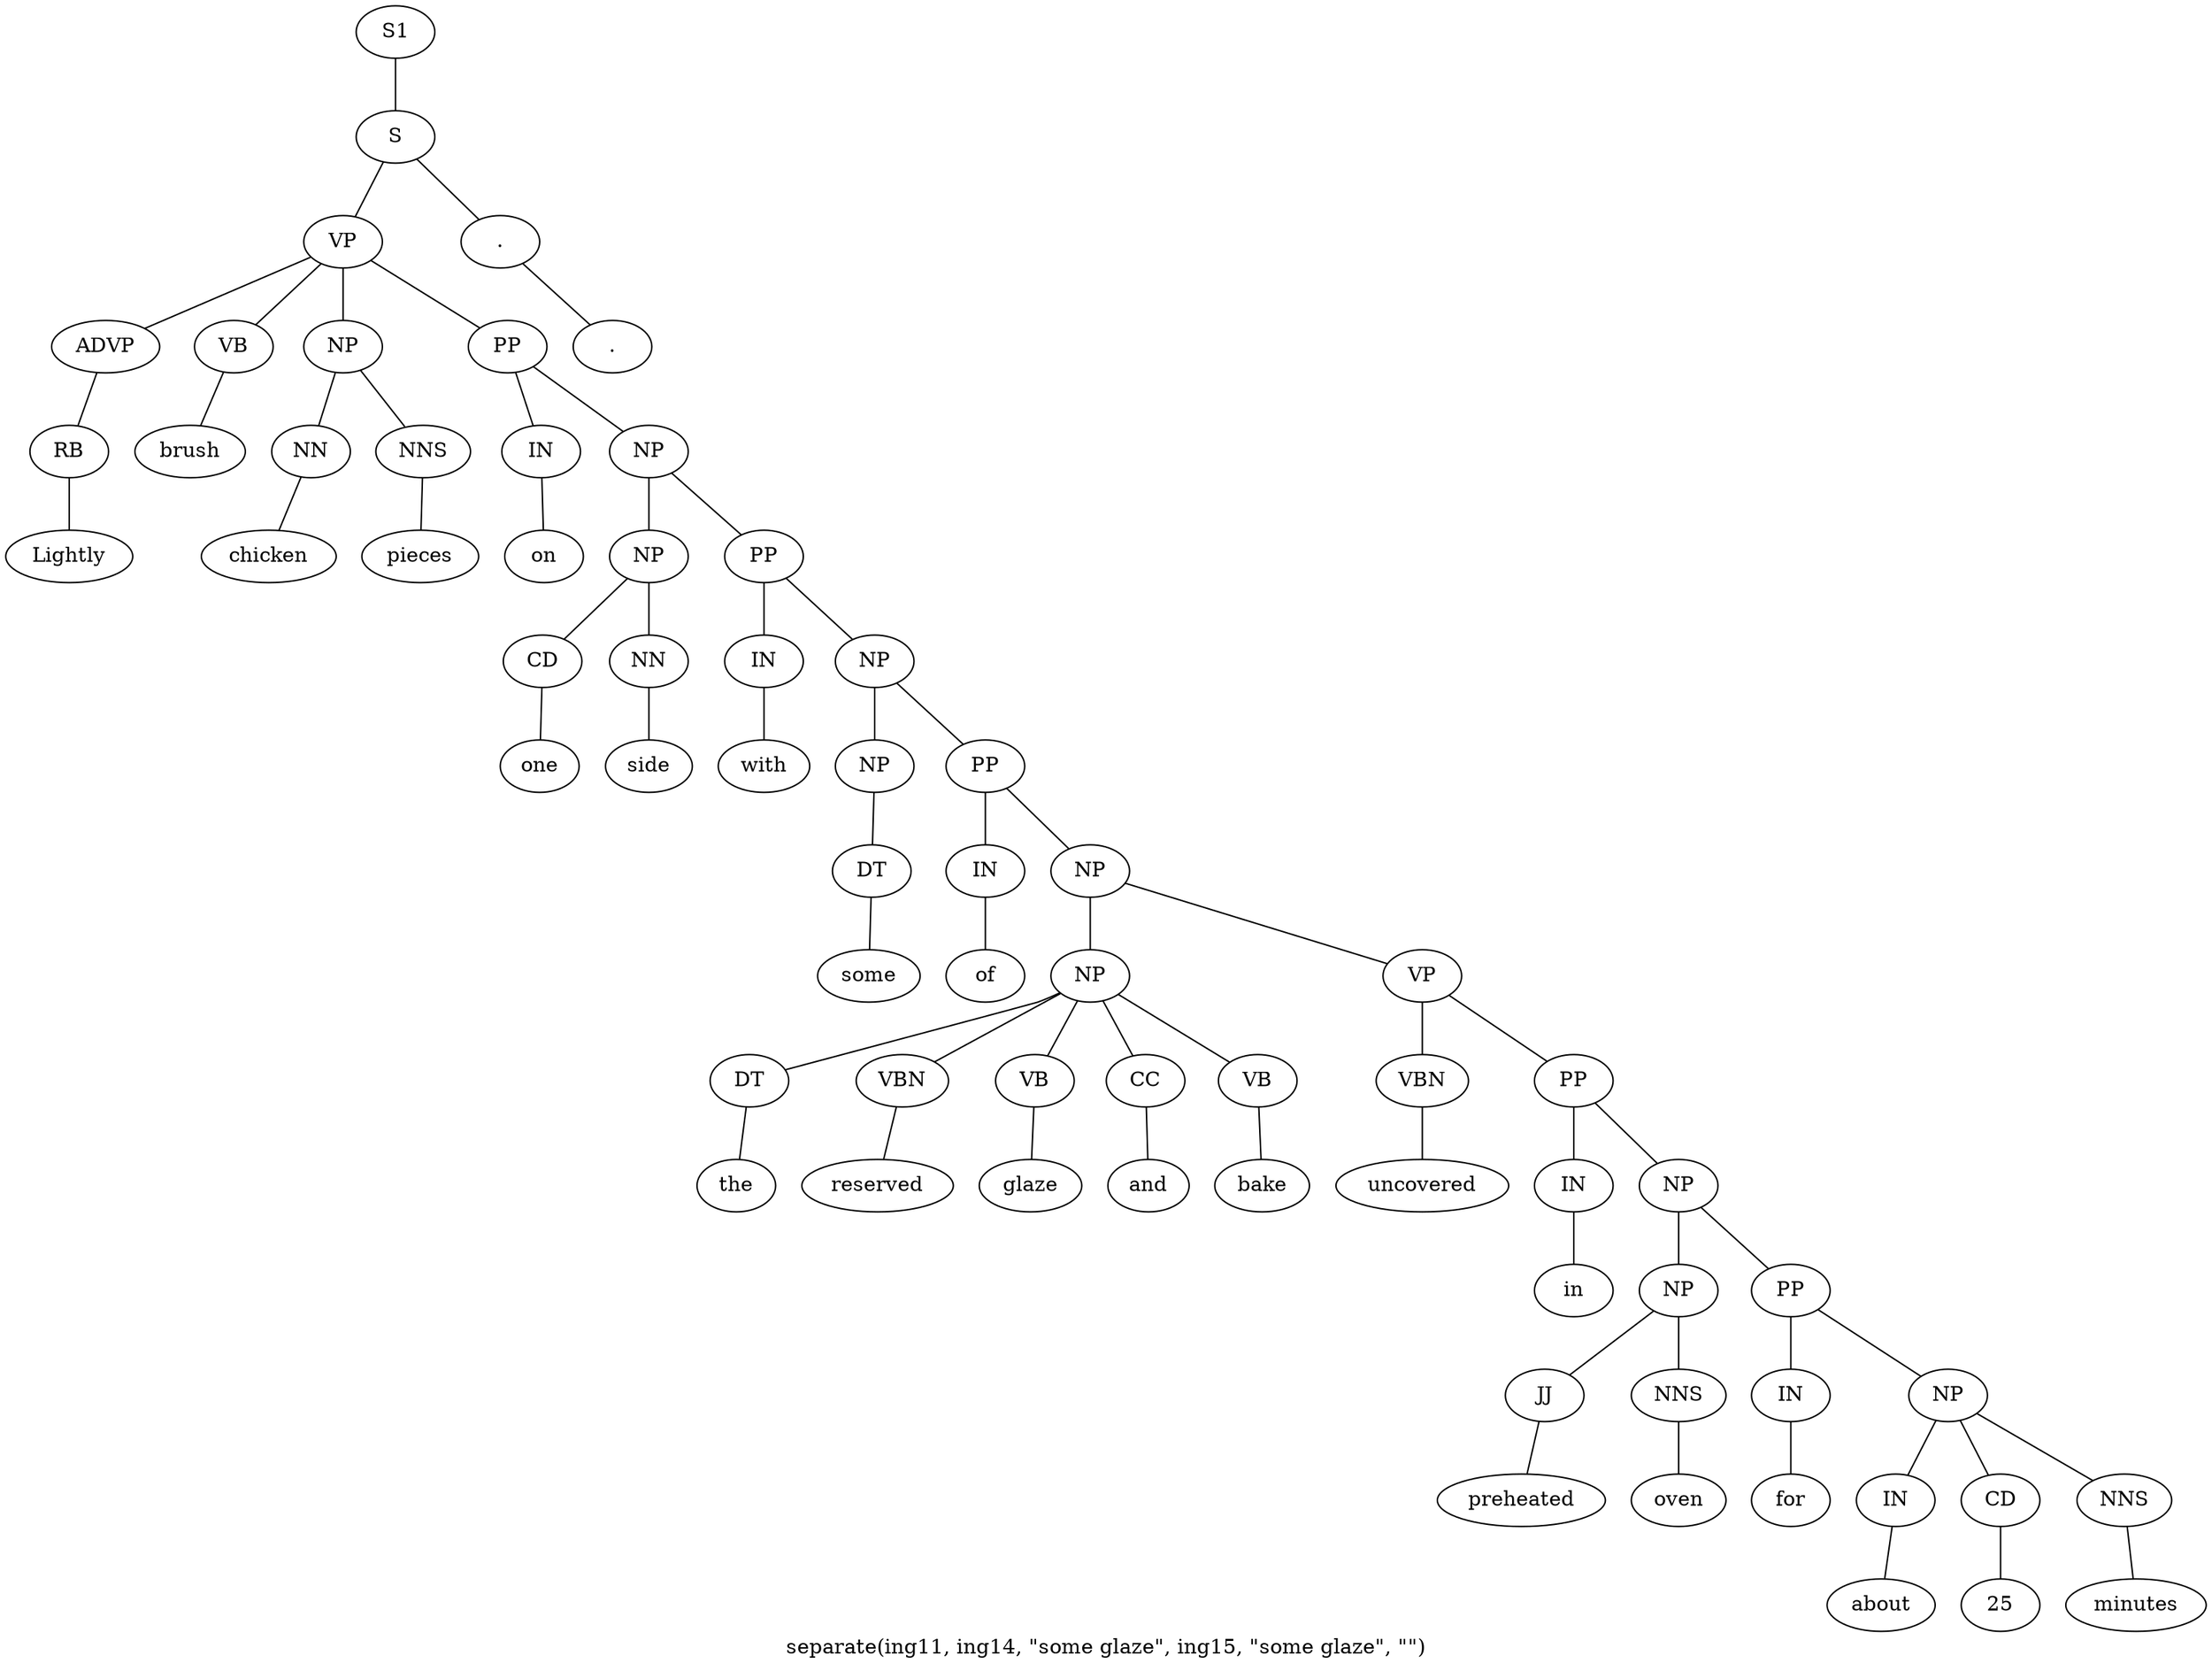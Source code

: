 graph SyntaxGraph {
	label = "separate(ing11, ing14, \"some glaze\", ing15, \"some glaze\", \"\")";
	Node0 [label="S1"];
	Node1 [label="S"];
	Node2 [label="VP"];
	Node3 [label="ADVP"];
	Node4 [label="RB"];
	Node5 [label="Lightly"];
	Node6 [label="VB"];
	Node7 [label="brush"];
	Node8 [label="NP"];
	Node9 [label="NN"];
	Node10 [label="chicken"];
	Node11 [label="NNS"];
	Node12 [label="pieces"];
	Node13 [label="PP"];
	Node14 [label="IN"];
	Node15 [label="on"];
	Node16 [label="NP"];
	Node17 [label="NP"];
	Node18 [label="CD"];
	Node19 [label="one"];
	Node20 [label="NN"];
	Node21 [label="side"];
	Node22 [label="PP"];
	Node23 [label="IN"];
	Node24 [label="with"];
	Node25 [label="NP"];
	Node26 [label="NP"];
	Node27 [label="DT"];
	Node28 [label="some"];
	Node29 [label="PP"];
	Node30 [label="IN"];
	Node31 [label="of"];
	Node32 [label="NP"];
	Node33 [label="NP"];
	Node34 [label="DT"];
	Node35 [label="the"];
	Node36 [label="VBN"];
	Node37 [label="reserved"];
	Node38 [label="VB"];
	Node39 [label="glaze"];
	Node40 [label="CC"];
	Node41 [label="and"];
	Node42 [label="VB"];
	Node43 [label="bake"];
	Node44 [label="VP"];
	Node45 [label="VBN"];
	Node46 [label="uncovered"];
	Node47 [label="PP"];
	Node48 [label="IN"];
	Node49 [label="in"];
	Node50 [label="NP"];
	Node51 [label="NP"];
	Node52 [label="JJ"];
	Node53 [label="preheated"];
	Node54 [label="NNS"];
	Node55 [label="oven"];
	Node56 [label="PP"];
	Node57 [label="IN"];
	Node58 [label="for"];
	Node59 [label="NP"];
	Node60 [label="IN"];
	Node61 [label="about"];
	Node62 [label="CD"];
	Node63 [label="25"];
	Node64 [label="NNS"];
	Node65 [label="minutes"];
	Node66 [label="."];
	Node67 [label="."];

	Node0 -- Node1;
	Node1 -- Node2;
	Node1 -- Node66;
	Node2 -- Node3;
	Node2 -- Node6;
	Node2 -- Node8;
	Node2 -- Node13;
	Node3 -- Node4;
	Node4 -- Node5;
	Node6 -- Node7;
	Node8 -- Node9;
	Node8 -- Node11;
	Node9 -- Node10;
	Node11 -- Node12;
	Node13 -- Node14;
	Node13 -- Node16;
	Node14 -- Node15;
	Node16 -- Node17;
	Node16 -- Node22;
	Node17 -- Node18;
	Node17 -- Node20;
	Node18 -- Node19;
	Node20 -- Node21;
	Node22 -- Node23;
	Node22 -- Node25;
	Node23 -- Node24;
	Node25 -- Node26;
	Node25 -- Node29;
	Node26 -- Node27;
	Node27 -- Node28;
	Node29 -- Node30;
	Node29 -- Node32;
	Node30 -- Node31;
	Node32 -- Node33;
	Node32 -- Node44;
	Node33 -- Node34;
	Node33 -- Node36;
	Node33 -- Node38;
	Node33 -- Node40;
	Node33 -- Node42;
	Node34 -- Node35;
	Node36 -- Node37;
	Node38 -- Node39;
	Node40 -- Node41;
	Node42 -- Node43;
	Node44 -- Node45;
	Node44 -- Node47;
	Node45 -- Node46;
	Node47 -- Node48;
	Node47 -- Node50;
	Node48 -- Node49;
	Node50 -- Node51;
	Node50 -- Node56;
	Node51 -- Node52;
	Node51 -- Node54;
	Node52 -- Node53;
	Node54 -- Node55;
	Node56 -- Node57;
	Node56 -- Node59;
	Node57 -- Node58;
	Node59 -- Node60;
	Node59 -- Node62;
	Node59 -- Node64;
	Node60 -- Node61;
	Node62 -- Node63;
	Node64 -- Node65;
	Node66 -- Node67;
}